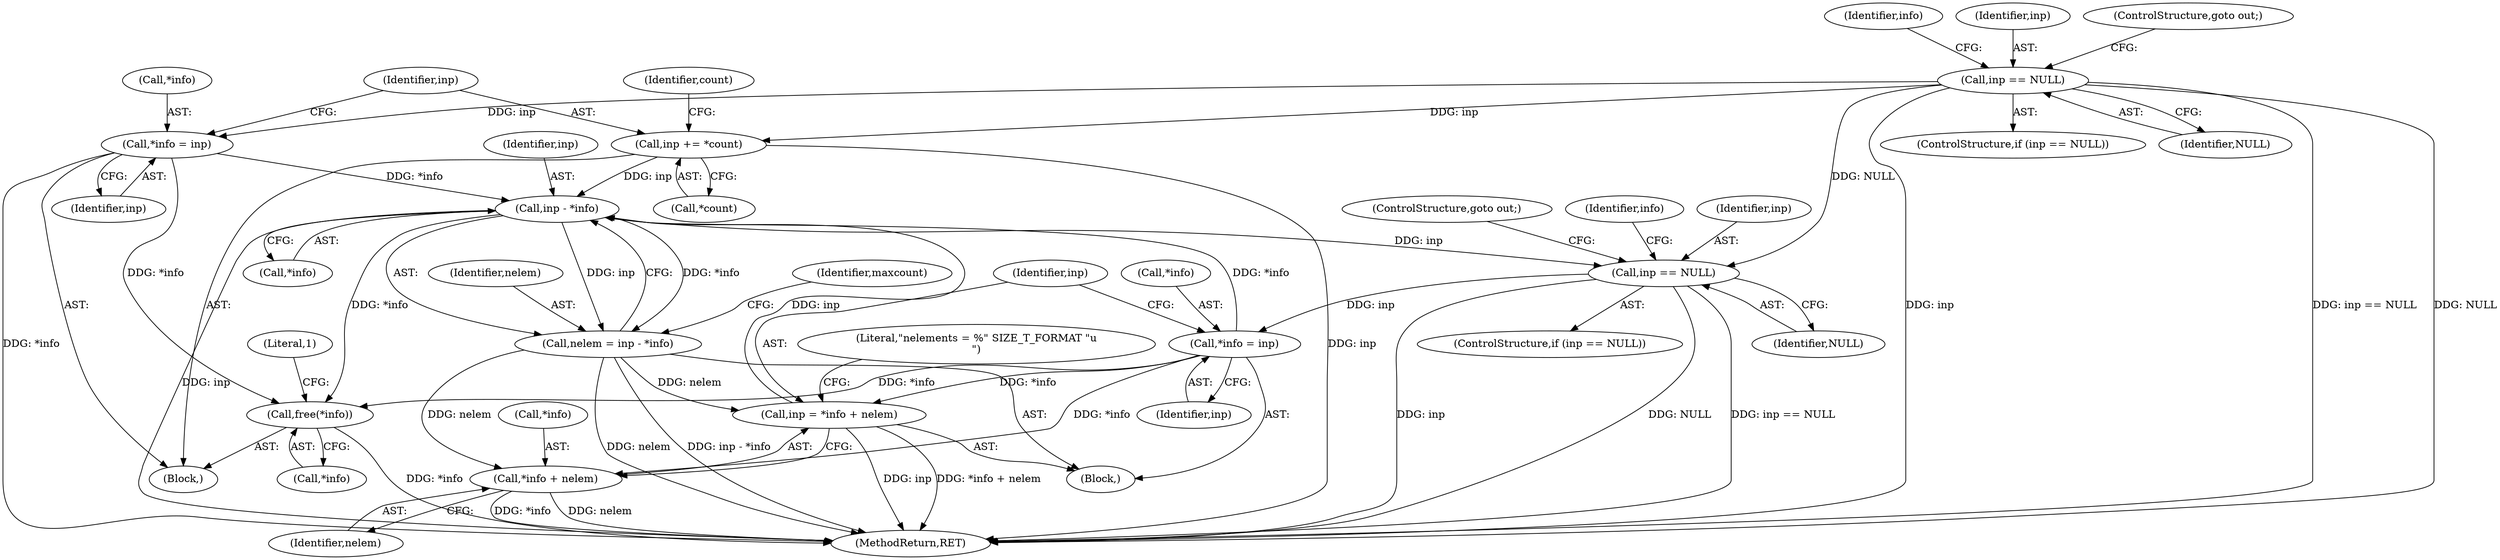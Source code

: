 digraph "0_file_93e063ee374b6a75729df9e7201fb511e47e259d@pointer" {
"1000656" [label="(Call,inp - *info)"];
"1000683" [label="(Call,inp = *info + nelem)"];
"1000679" [label="(Call,*info = inp)"];
"1000675" [label="(Call,inp == NULL)"];
"1000656" [label="(Call,inp - *info)"];
"1000226" [label="(Call,inp += *count)"];
"1000218" [label="(Call,inp == NULL)"];
"1000222" [label="(Call,*info = inp)"];
"1000654" [label="(Call,nelem = inp - *info)"];
"1000685" [label="(Call,*info + nelem)"];
"1000847" [label="(Call,free(*info))"];
"1000220" [label="(Identifier,NULL)"];
"1000228" [label="(Call,*count)"];
"1000227" [label="(Identifier,inp)"];
"1000676" [label="(Identifier,inp)"];
"1000678" [label="(ControlStructure,goto out;)"];
"1000217" [label="(ControlStructure,if (inp == NULL))"];
"1000664" [label="(Identifier,maxcount)"];
"1000657" [label="(Identifier,inp)"];
"1000682" [label="(Identifier,inp)"];
"1000853" [label="(MethodReturn,RET)"];
"1000847" [label="(Call,free(*info))"];
"1000681" [label="(Identifier,info)"];
"1000656" [label="(Call,inp - *info)"];
"1000686" [label="(Call,*info)"];
"1000224" [label="(Identifier,info)"];
"1000226" [label="(Call,inp += *count)"];
"1000218" [label="(Call,inp == NULL)"];
"1000691" [label="(Literal,\"nelements = %\" SIZE_T_FORMAT \"u\n\")"];
"1000679" [label="(Call,*info = inp)"];
"1000685" [label="(Call,*info + nelem)"];
"1000225" [label="(Identifier,inp)"];
"1000655" [label="(Identifier,nelem)"];
"1000658" [label="(Call,*info)"];
"1000654" [label="(Call,nelem = inp - *info)"];
"1000675" [label="(Call,inp == NULL)"];
"1000680" [label="(Call,*info)"];
"1000219" [label="(Identifier,inp)"];
"1000684" [label="(Identifier,inp)"];
"1000674" [label="(ControlStructure,if (inp == NULL))"];
"1000107" [label="(Block,)"];
"1000232" [label="(Identifier,count)"];
"1000222" [label="(Call,*info = inp)"];
"1000221" [label="(ControlStructure,goto out;)"];
"1000688" [label="(Identifier,nelem)"];
"1000852" [label="(Literal,1)"];
"1000848" [label="(Call,*info)"];
"1000223" [label="(Call,*info)"];
"1000683" [label="(Call,inp = *info + nelem)"];
"1000677" [label="(Identifier,NULL)"];
"1000652" [label="(Block,)"];
"1000656" -> "1000654"  [label="AST: "];
"1000656" -> "1000658"  [label="CFG: "];
"1000657" -> "1000656"  [label="AST: "];
"1000658" -> "1000656"  [label="AST: "];
"1000654" -> "1000656"  [label="CFG: "];
"1000656" -> "1000853"  [label="DDG: inp"];
"1000656" -> "1000654"  [label="DDG: inp"];
"1000656" -> "1000654"  [label="DDG: *info"];
"1000683" -> "1000656"  [label="DDG: inp"];
"1000226" -> "1000656"  [label="DDG: inp"];
"1000222" -> "1000656"  [label="DDG: *info"];
"1000679" -> "1000656"  [label="DDG: *info"];
"1000656" -> "1000675"  [label="DDG: inp"];
"1000656" -> "1000847"  [label="DDG: *info"];
"1000683" -> "1000652"  [label="AST: "];
"1000683" -> "1000685"  [label="CFG: "];
"1000684" -> "1000683"  [label="AST: "];
"1000685" -> "1000683"  [label="AST: "];
"1000691" -> "1000683"  [label="CFG: "];
"1000683" -> "1000853"  [label="DDG: inp"];
"1000683" -> "1000853"  [label="DDG: *info + nelem"];
"1000679" -> "1000683"  [label="DDG: *info"];
"1000654" -> "1000683"  [label="DDG: nelem"];
"1000679" -> "1000652"  [label="AST: "];
"1000679" -> "1000682"  [label="CFG: "];
"1000680" -> "1000679"  [label="AST: "];
"1000682" -> "1000679"  [label="AST: "];
"1000684" -> "1000679"  [label="CFG: "];
"1000675" -> "1000679"  [label="DDG: inp"];
"1000679" -> "1000685"  [label="DDG: *info"];
"1000679" -> "1000847"  [label="DDG: *info"];
"1000675" -> "1000674"  [label="AST: "];
"1000675" -> "1000677"  [label="CFG: "];
"1000676" -> "1000675"  [label="AST: "];
"1000677" -> "1000675"  [label="AST: "];
"1000678" -> "1000675"  [label="CFG: "];
"1000681" -> "1000675"  [label="CFG: "];
"1000675" -> "1000853"  [label="DDG: inp"];
"1000675" -> "1000853"  [label="DDG: NULL"];
"1000675" -> "1000853"  [label="DDG: inp == NULL"];
"1000218" -> "1000675"  [label="DDG: NULL"];
"1000226" -> "1000107"  [label="AST: "];
"1000226" -> "1000228"  [label="CFG: "];
"1000227" -> "1000226"  [label="AST: "];
"1000228" -> "1000226"  [label="AST: "];
"1000232" -> "1000226"  [label="CFG: "];
"1000226" -> "1000853"  [label="DDG: inp"];
"1000218" -> "1000226"  [label="DDG: inp"];
"1000218" -> "1000217"  [label="AST: "];
"1000218" -> "1000220"  [label="CFG: "];
"1000219" -> "1000218"  [label="AST: "];
"1000220" -> "1000218"  [label="AST: "];
"1000221" -> "1000218"  [label="CFG: "];
"1000224" -> "1000218"  [label="CFG: "];
"1000218" -> "1000853"  [label="DDG: inp"];
"1000218" -> "1000853"  [label="DDG: inp == NULL"];
"1000218" -> "1000853"  [label="DDG: NULL"];
"1000218" -> "1000222"  [label="DDG: inp"];
"1000222" -> "1000107"  [label="AST: "];
"1000222" -> "1000225"  [label="CFG: "];
"1000223" -> "1000222"  [label="AST: "];
"1000225" -> "1000222"  [label="AST: "];
"1000227" -> "1000222"  [label="CFG: "];
"1000222" -> "1000853"  [label="DDG: *info"];
"1000222" -> "1000847"  [label="DDG: *info"];
"1000654" -> "1000652"  [label="AST: "];
"1000655" -> "1000654"  [label="AST: "];
"1000664" -> "1000654"  [label="CFG: "];
"1000654" -> "1000853"  [label="DDG: inp - *info"];
"1000654" -> "1000853"  [label="DDG: nelem"];
"1000654" -> "1000685"  [label="DDG: nelem"];
"1000685" -> "1000688"  [label="CFG: "];
"1000686" -> "1000685"  [label="AST: "];
"1000688" -> "1000685"  [label="AST: "];
"1000685" -> "1000853"  [label="DDG: *info"];
"1000685" -> "1000853"  [label="DDG: nelem"];
"1000847" -> "1000107"  [label="AST: "];
"1000847" -> "1000848"  [label="CFG: "];
"1000848" -> "1000847"  [label="AST: "];
"1000852" -> "1000847"  [label="CFG: "];
"1000847" -> "1000853"  [label="DDG: *info"];
}
